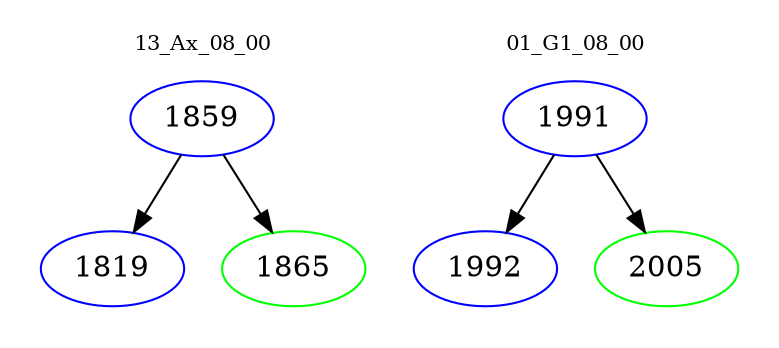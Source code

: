 digraph{
subgraph cluster_0 {
color = white
label = "13_Ax_08_00";
fontsize=10;
T0_1859 [label="1859", color="blue"]
T0_1859 -> T0_1819 [color="black"]
T0_1819 [label="1819", color="blue"]
T0_1859 -> T0_1865 [color="black"]
T0_1865 [label="1865", color="green"]
}
subgraph cluster_1 {
color = white
label = "01_G1_08_00";
fontsize=10;
T1_1991 [label="1991", color="blue"]
T1_1991 -> T1_1992 [color="black"]
T1_1992 [label="1992", color="blue"]
T1_1991 -> T1_2005 [color="black"]
T1_2005 [label="2005", color="green"]
}
}
